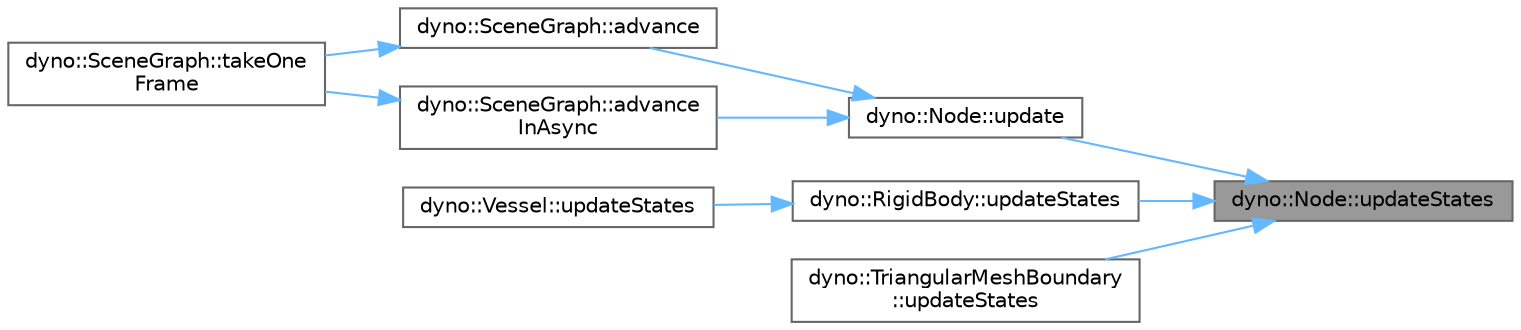 digraph "dyno::Node::updateStates"
{
 // LATEX_PDF_SIZE
  bgcolor="transparent";
  edge [fontname=Helvetica,fontsize=10,labelfontname=Helvetica,labelfontsize=10];
  node [fontname=Helvetica,fontsize=10,shape=box,height=0.2,width=0.4];
  rankdir="RL";
  Node1 [id="Node000001",label="dyno::Node::updateStates",height=0.2,width=0.4,color="gray40", fillcolor="grey60", style="filled", fontcolor="black",tooltip=" "];
  Node1 -> Node2 [id="edge1_Node000001_Node000002",dir="back",color="steelblue1",style="solid",tooltip=" "];
  Node2 [id="Node000002",label="dyno::Node::update",height=0.2,width=0.4,color="grey40", fillcolor="white", style="filled",URL="$classdyno_1_1_node.html#a6f4134d96000c896365332f798da5318",tooltip="Called every time interval."];
  Node2 -> Node3 [id="edge2_Node000002_Node000003",dir="back",color="steelblue1",style="solid",tooltip=" "];
  Node3 [id="Node000003",label="dyno::SceneGraph::advance",height=0.2,width=0.4,color="grey40", fillcolor="white", style="filled",URL="$classdyno_1_1_scene_graph.html#ae6cb9746dab4baaccb565671f6ab5d5d",tooltip=" "];
  Node3 -> Node4 [id="edge3_Node000003_Node000004",dir="back",color="steelblue1",style="solid",tooltip=" "];
  Node4 [id="Node000004",label="dyno::SceneGraph::takeOne\lFrame",height=0.2,width=0.4,color="grey40", fillcolor="white", style="filled",URL="$classdyno_1_1_scene_graph.html#a4db59a350803f47b98a3ebdc97b3f882",tooltip=" "];
  Node2 -> Node5 [id="edge4_Node000002_Node000005",dir="back",color="steelblue1",style="solid",tooltip=" "];
  Node5 [id="Node000005",label="dyno::SceneGraph::advance\lInAsync",height=0.2,width=0.4,color="grey40", fillcolor="white", style="filled",URL="$classdyno_1_1_scene_graph.html#a80eaedf11c84e1e0f3096b8d15368f40",tooltip=" "];
  Node5 -> Node4 [id="edge5_Node000005_Node000004",dir="back",color="steelblue1",style="solid",tooltip=" "];
  Node1 -> Node6 [id="edge6_Node000001_Node000006",dir="back",color="steelblue1",style="solid",tooltip=" "];
  Node6 [id="Node000006",label="dyno::RigidBody::updateStates",height=0.2,width=0.4,color="grey40", fillcolor="white", style="filled",URL="$classdyno_1_1_rigid_body.html#afa311e750c8986e1f9c3cae698b3f2cd",tooltip=" "];
  Node6 -> Node7 [id="edge7_Node000006_Node000007",dir="back",color="steelblue1",style="solid",tooltip=" "];
  Node7 [id="Node000007",label="dyno::Vessel::updateStates",height=0.2,width=0.4,color="grey40", fillcolor="white", style="filled",URL="$classdyno_1_1_vessel.html#a8c7d3e6dc48b70fcfed4958f6f8105a0",tooltip=" "];
  Node1 -> Node8 [id="edge8_Node000001_Node000008",dir="back",color="steelblue1",style="solid",tooltip=" "];
  Node8 [id="Node000008",label="dyno::TriangularMeshBoundary\l::updateStates",height=0.2,width=0.4,color="grey40", fillcolor="white", style="filled",URL="$classdyno_1_1_triangular_mesh_boundary.html#aa1b9b6bf62410df7e88d8b032888fd3e",tooltip=" "];
}

